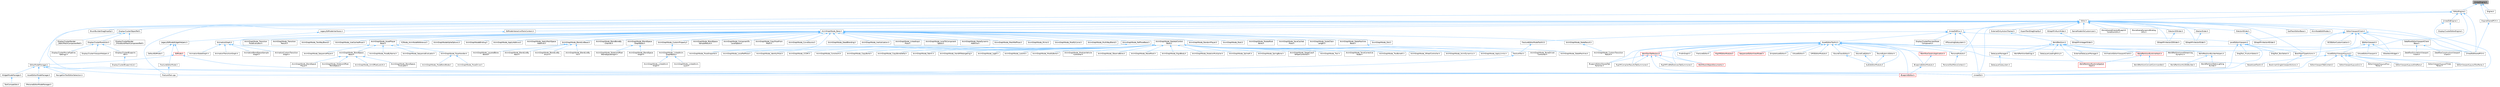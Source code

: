 digraph "UnrealEngine.h"
{
 // INTERACTIVE_SVG=YES
 // LATEX_PDF_SIZE
  bgcolor="transparent";
  edge [fontname=Helvetica,fontsize=10,labelfontname=Helvetica,labelfontsize=10];
  node [fontname=Helvetica,fontsize=10,shape=box,height=0.2,width=0.4];
  Node1 [id="Node000001",label="UnrealEngine.h",height=0.2,width=0.4,color="gray40", fillcolor="grey60", style="filled", fontcolor="black",tooltip=" "];
  Node1 -> Node2 [id="edge1_Node000001_Node000002",dir="back",color="steelblue1",style="solid",tooltip=" "];
  Node2 [id="Node000002",label="EditorEngine.h",height=0.2,width=0.4,color="grey40", fillcolor="white", style="filled",URL="$da/d0c/EditorEngine_8h.html",tooltip=" "];
  Node2 -> Node3 [id="edge2_Node000002_Node000003",dir="back",color="steelblue1",style="solid",tooltip=" "];
  Node3 [id="Node000003",label="BookMarkTypeActions.h",height=0.2,width=0.4,color="grey40", fillcolor="white", style="filled",URL="$d0/d2f/BookMarkTypeActions_8h.html",tooltip=" "];
  Node3 -> Node4 [id="edge3_Node000003_Node000004",dir="back",color="steelblue1",style="solid",tooltip=" "];
  Node4 [id="Node000004",label="BookmarkSingleViewportActions.h",height=0.2,width=0.4,color="grey40", fillcolor="white", style="filled",URL="$d3/dd5/BookmarkSingleViewportActions_8h.html",tooltip=" "];
  Node2 -> Node5 [id="edge4_Node000002_Node000005",dir="back",color="steelblue1",style="solid",tooltip=" "];
  Node5 [id="Node000005",label="Editor.h",height=0.2,width=0.4,color="grey40", fillcolor="white", style="filled",URL="$de/d6e/Editor_8h.html",tooltip=" "];
  Node5 -> Node6 [id="edge5_Node000005_Node000006",dir="back",color="steelblue1",style="solid",tooltip=" "];
  Node6 [id="Node000006",label="AnimGraphNode_Base.h",height=0.2,width=0.4,color="grey40", fillcolor="white", style="filled",URL="$d0/dfb/AnimGraphNode__Base_8h.html",tooltip=" "];
  Node6 -> Node7 [id="edge6_Node000006_Node000007",dir="back",color="steelblue1",style="solid",tooltip=" "];
  Node7 [id="Node000007",label="AnimGraphNodeAlphaOptions.h",height=0.2,width=0.4,color="grey40", fillcolor="white", style="filled",URL="$d6/df6/AnimGraphNodeAlphaOptions_8h.html",tooltip=" "];
  Node6 -> Node8 [id="edge7_Node000006_Node000008",dir="back",color="steelblue1",style="solid",tooltip=" "];
  Node8 [id="Node000008",label="AnimGraphNodeBinding.h",height=0.2,width=0.4,color="grey40", fillcolor="white", style="filled",URL="$d6/d3b/AnimGraphNodeBinding_8h.html",tooltip=" "];
  Node6 -> Node9 [id="edge8_Node000006_Node000009",dir="back",color="steelblue1",style="solid",tooltip=" "];
  Node9 [id="Node000009",label="AnimGraphNode_ApplyAdditive.h",height=0.2,width=0.4,color="grey40", fillcolor="white", style="filled",URL="$da/d67/AnimGraphNode__ApplyAdditive_8h.html",tooltip=" "];
  Node6 -> Node10 [id="edge9_Node000006_Node000010",dir="back",color="steelblue1",style="solid",tooltip=" "];
  Node10 [id="Node000010",label="AnimGraphNode_ApplyMeshSpace\lAdditive.h",height=0.2,width=0.4,color="grey40", fillcolor="white", style="filled",URL="$dd/dc4/AnimGraphNode__ApplyMeshSpaceAdditive_8h.html",tooltip=" "];
  Node6 -> Node11 [id="edge10_Node000006_Node000011",dir="back",color="steelblue1",style="solid",tooltip=" "];
  Node11 [id="Node000011",label="AnimGraphNode_AssetPlayer\lBase.h",height=0.2,width=0.4,color="grey40", fillcolor="white", style="filled",URL="$d1/d4f/AnimGraphNode__AssetPlayerBase_8h.html",tooltip=" "];
  Node11 -> Node12 [id="edge11_Node000011_Node000012",dir="back",color="steelblue1",style="solid",tooltip=" "];
  Node12 [id="Node000012",label="AnimGraphNode_BlendSpace\lBase.h",height=0.2,width=0.4,color="grey40", fillcolor="white", style="filled",URL="$d7/d6d/AnimGraphNode__BlendSpaceBase_8h.html",tooltip=" "];
  Node12 -> Node13 [id="edge12_Node000012_Node000013",dir="back",color="steelblue1",style="solid",tooltip=" "];
  Node13 [id="Node000013",label="AnimGraphNode_AimOffsetLookAt.h",height=0.2,width=0.4,color="grey40", fillcolor="white", style="filled",URL="$d2/daa/AnimGraphNode__AimOffsetLookAt_8h.html",tooltip=" "];
  Node12 -> Node14 [id="edge13_Node000012_Node000014",dir="back",color="steelblue1",style="solid",tooltip=" "];
  Node14 [id="Node000014",label="AnimGraphNode_BlendSpace\lEvaluator.h",height=0.2,width=0.4,color="grey40", fillcolor="white", style="filled",URL="$d0/d5d/AnimGraphNode__BlendSpaceEvaluator_8h.html",tooltip=" "];
  Node12 -> Node15 [id="edge14_Node000012_Node000015",dir="back",color="steelblue1",style="solid",tooltip=" "];
  Node15 [id="Node000015",label="AnimGraphNode_BlendSpace\lPlayer.h",height=0.2,width=0.4,color="grey40", fillcolor="white", style="filled",URL="$d2/d22/AnimGraphNode__BlendSpacePlayer_8h.html",tooltip=" "];
  Node12 -> Node16 [id="edge15_Node000012_Node000016",dir="back",color="steelblue1",style="solid",tooltip=" "];
  Node16 [id="Node000016",label="AnimGraphNode_RotationOffset\lBlendSpace.h",height=0.2,width=0.4,color="grey40", fillcolor="white", style="filled",URL="$dc/dd5/AnimGraphNode__RotationOffsetBlendSpace_8h.html",tooltip=" "];
  Node11 -> Node17 [id="edge16_Node000011_Node000017",dir="back",color="steelblue1",style="solid",tooltip=" "];
  Node17 [id="Node000017",label="AnimGraphNode_PoseByName.h",height=0.2,width=0.4,color="grey40", fillcolor="white", style="filled",URL="$d7/d02/AnimGraphNode__PoseByName_8h.html",tooltip=" "];
  Node11 -> Node18 [id="edge17_Node000011_Node000018",dir="back",color="steelblue1",style="solid",tooltip=" "];
  Node18 [id="Node000018",label="AnimGraphNode_PoseHandler.h",height=0.2,width=0.4,color="grey40", fillcolor="white", style="filled",URL="$df/dfb/AnimGraphNode__PoseHandler_8h.html",tooltip=" "];
  Node18 -> Node19 [id="edge18_Node000018_Node000019",dir="back",color="steelblue1",style="solid",tooltip=" "];
  Node19 [id="Node000019",label="AnimGraphNode_PoseBlendNode.h",height=0.2,width=0.4,color="grey40", fillcolor="white", style="filled",URL="$de/d70/AnimGraphNode__PoseBlendNode_8h.html",tooltip=" "];
  Node18 -> Node20 [id="edge19_Node000018_Node000020",dir="back",color="steelblue1",style="solid",tooltip=" "];
  Node20 [id="Node000020",label="AnimGraphNode_PoseDriver.h",height=0.2,width=0.4,color="grey40", fillcolor="white", style="filled",URL="$d7/d7d/AnimGraphNode__PoseDriver_8h.html",tooltip=" "];
  Node11 -> Node21 [id="edge20_Node000011_Node000021",dir="back",color="steelblue1",style="solid",tooltip=" "];
  Node21 [id="Node000021",label="AnimGraphNode_SequenceEvaluator.h",height=0.2,width=0.4,color="grey40", fillcolor="white", style="filled",URL="$d1/d1c/AnimGraphNode__SequenceEvaluator_8h.html",tooltip=" "];
  Node11 -> Node22 [id="edge21_Node000011_Node000022",dir="back",color="steelblue1",style="solid",tooltip=" "];
  Node22 [id="Node000022",label="AnimGraphNode_SequencePlayer.h",height=0.2,width=0.4,color="grey40", fillcolor="white", style="filled",URL="$d2/d91/AnimGraphNode__SequencePlayer_8h.html",tooltip=" "];
  Node6 -> Node23 [id="edge22_Node000006_Node000023",dir="back",color="steelblue1",style="solid",tooltip=" "];
  Node23 [id="Node000023",label="AnimGraphNode_BlendBoneBy\lChannel.h",height=0.2,width=0.4,color="grey40", fillcolor="white", style="filled",URL="$de/da9/AnimGraphNode__BlendBoneByChannel_8h.html",tooltip=" "];
  Node6 -> Node24 [id="edge23_Node000006_Node000024",dir="back",color="steelblue1",style="solid",tooltip=" "];
  Node24 [id="Node000024",label="AnimGraphNode_BlendListBase.h",height=0.2,width=0.4,color="grey40", fillcolor="white", style="filled",URL="$d7/d20/AnimGraphNode__BlendListBase_8h.html",tooltip=" "];
  Node24 -> Node25 [id="edge24_Node000024_Node000025",dir="back",color="steelblue1",style="solid",tooltip=" "];
  Node25 [id="Node000025",label="AnimGraphNode_BlendListBy\lBool.h",height=0.2,width=0.4,color="grey40", fillcolor="white", style="filled",URL="$d9/d9d/AnimGraphNode__BlendListByBool_8h.html",tooltip=" "];
  Node24 -> Node26 [id="edge25_Node000024_Node000026",dir="back",color="steelblue1",style="solid",tooltip=" "];
  Node26 [id="Node000026",label="AnimGraphNode_BlendListBy\lEnum.h",height=0.2,width=0.4,color="grey40", fillcolor="white", style="filled",URL="$de/d60/AnimGraphNode__BlendListByEnum_8h.html",tooltip=" "];
  Node24 -> Node27 [id="edge26_Node000024_Node000027",dir="back",color="steelblue1",style="solid",tooltip=" "];
  Node27 [id="Node000027",label="AnimGraphNode_BlendListBy\lInt.h",height=0.2,width=0.4,color="grey40", fillcolor="white", style="filled",URL="$dc/df2/AnimGraphNode__BlendListByInt_8h.html",tooltip=" "];
  Node24 -> Node28 [id="edge27_Node000024_Node000028",dir="back",color="steelblue1",style="solid",tooltip=" "];
  Node28 [id="Node000028",label="AnimGraphNode_LayeredBone\lBlend.h",height=0.2,width=0.4,color="grey40", fillcolor="white", style="filled",URL="$d2/d01/AnimGraphNode__LayeredBoneBlend_8h.html",tooltip=" "];
  Node6 -> Node29 [id="edge28_Node000006_Node000029",dir="back",color="steelblue1",style="solid",tooltip=" "];
  Node29 [id="Node000029",label="AnimGraphNode_BlendSpace\lGraphBase.h",height=0.2,width=0.4,color="grey40", fillcolor="white", style="filled",URL="$d6/d44/AnimGraphNode__BlendSpaceGraphBase_8h.html",tooltip=" "];
  Node29 -> Node30 [id="edge29_Node000029_Node000030",dir="back",color="steelblue1",style="solid",tooltip=" "];
  Node30 [id="Node000030",label="AnimGraphNode_BlendSpace\lGraph.h",height=0.2,width=0.4,color="grey40", fillcolor="white", style="filled",URL="$d7/d81/AnimGraphNode__BlendSpaceGraph_8h.html",tooltip=" "];
  Node29 -> Node31 [id="edge30_Node000029_Node000031",dir="back",color="steelblue1",style="solid",tooltip=" "];
  Node31 [id="Node000031",label="AnimGraphNode_RotationOffset\lBlendSpaceGraph.h",height=0.2,width=0.4,color="grey40", fillcolor="white", style="filled",URL="$d0/d4c/AnimGraphNode__RotationOffsetBlendSpaceGraph_8h.html",tooltip=" "];
  Node6 -> Node32 [id="edge31_Node000006_Node000032",dir="back",color="steelblue1",style="solid",tooltip=" "];
  Node32 [id="Node000032",label="AnimGraphNode_BlendSpace\lSampleResult.h",height=0.2,width=0.4,color="grey40", fillcolor="white", style="filled",URL="$de/df8/AnimGraphNode__BlendSpaceSampleResult_8h.html",tooltip=" "];
  Node6 -> Node33 [id="edge32_Node000006_Node000033",dir="back",color="steelblue1",style="solid",tooltip=" "];
  Node33 [id="Node000033",label="AnimGraphNode_ComponentTo\lLocalSpace.h",height=0.2,width=0.4,color="grey40", fillcolor="white", style="filled",URL="$d1/d3f/AnimGraphNode__ComponentToLocalSpace_8h.html",tooltip=" "];
  Node6 -> Node34 [id="edge33_Node000006_Node000034",dir="back",color="steelblue1",style="solid",tooltip=" "];
  Node34 [id="Node000034",label="AnimGraphNode_CopyPoseFrom\lMesh.h",height=0.2,width=0.4,color="grey40", fillcolor="white", style="filled",URL="$d6/d71/AnimGraphNode__CopyPoseFromMesh_8h.html",tooltip=" "];
  Node6 -> Node35 [id="edge34_Node000006_Node000035",dir="back",color="steelblue1",style="solid",tooltip=" "];
  Node35 [id="Node000035",label="AnimGraphNode_CurveSource.h",height=0.2,width=0.4,color="grey40", fillcolor="white", style="filled",URL="$dc/de5/AnimGraphNode__CurveSource_8h.html",tooltip=" "];
  Node6 -> Node36 [id="edge35_Node000006_Node000036",dir="back",color="steelblue1",style="solid",tooltip=" "];
  Node36 [id="Node000036",label="AnimGraphNode_CustomProperty.h",height=0.2,width=0.4,color="grey40", fillcolor="white", style="filled",URL="$d8/d3f/AnimGraphNode__CustomProperty_8h.html",tooltip=" "];
  Node36 -> Node37 [id="edge36_Node000036_Node000037",dir="back",color="steelblue1",style="solid",tooltip=" "];
  Node37 [id="Node000037",label="AnimGraphNode_LinkedAnim\lGraphBase.h",height=0.2,width=0.4,color="grey40", fillcolor="white", style="filled",URL="$d5/de1/AnimGraphNode__LinkedAnimGraphBase_8h.html",tooltip=" "];
  Node37 -> Node38 [id="edge37_Node000037_Node000038",dir="back",color="steelblue1",style="solid",tooltip=" "];
  Node38 [id="Node000038",label="AnimGraphNode_LinkedAnim\lGraph.h",height=0.2,width=0.4,color="grey40", fillcolor="white", style="filled",URL="$da/dd5/AnimGraphNode__LinkedAnimGraph_8h.html",tooltip=" "];
  Node37 -> Node39 [id="edge38_Node000037_Node000039",dir="back",color="steelblue1",style="solid",tooltip=" "];
  Node39 [id="Node000039",label="AnimGraphNode_LinkedAnim\lLayer.h",height=0.2,width=0.4,color="grey40", fillcolor="white", style="filled",URL="$dc/d51/AnimGraphNode__LinkedAnimLayer_8h.html",tooltip=" "];
  Node6 -> Node40 [id="edge39_Node000006_Node000040",dir="back",color="steelblue1",style="solid",tooltip=" "];
  Node40 [id="Node000040",label="AnimGraphNode_DeadBlending.h",height=0.2,width=0.4,color="grey40", fillcolor="white", style="filled",URL="$d8/d73/AnimGraphNode__DeadBlending_8h.html",tooltip=" "];
  Node6 -> Node41 [id="edge40_Node000006_Node000041",dir="back",color="steelblue1",style="solid",tooltip=" "];
  Node41 [id="Node000041",label="AnimGraphNode_Inertialization.h",height=0.2,width=0.4,color="grey40", fillcolor="white", style="filled",URL="$d7/d66/AnimGraphNode__Inertialization_8h.html",tooltip=" "];
  Node6 -> Node42 [id="edge41_Node000006_Node000042",dir="back",color="steelblue1",style="solid",tooltip=" "];
  Node42 [id="Node000042",label="AnimGraphNode_LinkedInput\lPose.h",height=0.2,width=0.4,color="grey40", fillcolor="white", style="filled",URL="$d7/d8c/AnimGraphNode__LinkedInputPose_8h.html",tooltip=" "];
  Node6 -> Node43 [id="edge42_Node000006_Node000043",dir="back",color="steelblue1",style="solid",tooltip=" "];
  Node43 [id="Node000043",label="AnimGraphNode_LocalToComponent\lSpace.h",height=0.2,width=0.4,color="grey40", fillcolor="white", style="filled",URL="$d6/d01/AnimGraphNode__LocalToComponentSpace_8h.html",tooltip=" "];
  Node6 -> Node44 [id="edge43_Node000006_Node000044",dir="back",color="steelblue1",style="solid",tooltip=" "];
  Node44 [id="Node000044",label="AnimGraphNode_MakeDynamic\lAdditive.h",height=0.2,width=0.4,color="grey40", fillcolor="white", style="filled",URL="$d4/dc9/AnimGraphNode__MakeDynamicAdditive_8h.html",tooltip=" "];
  Node6 -> Node45 [id="edge44_Node000006_Node000045",dir="back",color="steelblue1",style="solid",tooltip=" "];
  Node45 [id="Node000045",label="AnimGraphNode_MeshRefPose.h",height=0.2,width=0.4,color="grey40", fillcolor="white", style="filled",URL="$d3/d58/AnimGraphNode__MeshRefPose_8h.html",tooltip=" "];
  Node6 -> Node46 [id="edge45_Node000006_Node000046",dir="back",color="steelblue1",style="solid",tooltip=" "];
  Node46 [id="Node000046",label="AnimGraphNode_Mirror.h",height=0.2,width=0.4,color="grey40", fillcolor="white", style="filled",URL="$de/d96/AnimGraphNode__Mirror_8h.html",tooltip=" "];
  Node6 -> Node47 [id="edge46_Node000006_Node000047",dir="back",color="steelblue1",style="solid",tooltip=" "];
  Node47 [id="Node000047",label="AnimGraphNode_ModifyCurve.h",height=0.2,width=0.4,color="grey40", fillcolor="white", style="filled",URL="$d5/d09/AnimGraphNode__ModifyCurve_8h.html",tooltip=" "];
  Node6 -> Node48 [id="edge47_Node000006_Node000048",dir="back",color="steelblue1",style="solid",tooltip=" "];
  Node48 [id="Node000048",label="AnimGraphNode_MultiWayBlend.h",height=0.2,width=0.4,color="grey40", fillcolor="white", style="filled",URL="$dd/dcb/AnimGraphNode__MultiWayBlend_8h.html",tooltip=" "];
  Node6 -> Node49 [id="edge48_Node000006_Node000049",dir="back",color="steelblue1",style="solid",tooltip=" "];
  Node49 [id="Node000049",label="AnimGraphNode_PoseSnapshot.h",height=0.2,width=0.4,color="grey40", fillcolor="white", style="filled",URL="$d1/d92/AnimGraphNode__PoseSnapshot_8h.html",tooltip=" "];
  Node6 -> Node50 [id="edge49_Node000006_Node000050",dir="back",color="steelblue1",style="solid",tooltip=" "];
  Node50 [id="Node000050",label="AnimGraphNode_RandomPlayer.h",height=0.2,width=0.4,color="grey40", fillcolor="white", style="filled",URL="$dc/d48/AnimGraphNode__RandomPlayer_8h.html",tooltip=" "];
  Node6 -> Node51 [id="edge50_Node000006_Node000051",dir="back",color="steelblue1",style="solid",tooltip=" "];
  Node51 [id="Node000051",label="AnimGraphNode_RefPoseBase.h",height=0.2,width=0.4,color="grey40", fillcolor="white", style="filled",URL="$d8/d34/AnimGraphNode__RefPoseBase_8h.html",tooltip=" "];
  Node51 -> Node52 [id="edge51_Node000051_Node000052",dir="back",color="steelblue1",style="solid",tooltip=" "];
  Node52 [id="Node000052",label="AnimGraphNode_IdentityPose.h",height=0.2,width=0.4,color="grey40", fillcolor="white", style="filled",URL="$d8/dac/AnimGraphNode__IdentityPose_8h.html",tooltip=" "];
  Node51 -> Node53 [id="edge52_Node000051_Node000053",dir="back",color="steelblue1",style="solid",tooltip=" "];
  Node53 [id="Node000053",label="AnimGraphNode_LocalRefPose.h",height=0.2,width=0.4,color="grey40", fillcolor="white", style="filled",URL="$df/d6f/AnimGraphNode__LocalRefPose_8h.html",tooltip=" "];
  Node51 -> Node49 [id="edge53_Node000051_Node000049",dir="back",color="steelblue1",style="solid",tooltip=" "];
  Node6 -> Node54 [id="edge54_Node000006_Node000054",dir="back",color="steelblue1",style="solid",tooltip=" "];
  Node54 [id="Node000054",label="AnimGraphNode_Root.h",height=0.2,width=0.4,color="grey40", fillcolor="white", style="filled",URL="$d2/d39/AnimGraphNode__Root_8h.html",tooltip=" "];
  Node6 -> Node55 [id="edge55_Node000006_Node000055",dir="back",color="steelblue1",style="solid",tooltip=" "];
  Node55 [id="Node000055",label="AnimGraphNode_RotateRoot\lBone.h",height=0.2,width=0.4,color="grey40", fillcolor="white", style="filled",URL="$d4/de0/AnimGraphNode__RotateRootBone_8h.html",tooltip=" "];
  Node6 -> Node56 [id="edge56_Node000006_Node000056",dir="back",color="steelblue1",style="solid",tooltip=" "];
  Node56 [id="Node000056",label="AnimGraphNode_SaveCached\lPose.h",height=0.2,width=0.4,color="grey40", fillcolor="white", style="filled",URL="$df/d5e/AnimGraphNode__SaveCachedPose_8h.html",tooltip=" "];
  Node6 -> Node57 [id="edge57_Node000006_Node000057",dir="back",color="steelblue1",style="solid",tooltip=" "];
  Node57 [id="Node000057",label="AnimGraphNode_ScaleChain\lLength.h",height=0.2,width=0.4,color="grey40", fillcolor="white", style="filled",URL="$d9/df8/AnimGraphNode__ScaleChainLength_8h.html",tooltip=" "];
  Node6 -> Node58 [id="edge58_Node000006_Node000058",dir="back",color="steelblue1",style="solid",tooltip=" "];
  Node58 [id="Node000058",label="AnimGraphNode_SkeletalControl\lBase.h",height=0.2,width=0.4,color="grey40", fillcolor="white", style="filled",URL="$d9/dff/AnimGraphNode__SkeletalControlBase_8h.html",tooltip=" "];
  Node58 -> Node59 [id="edge59_Node000058_Node000059",dir="back",color="steelblue1",style="solid",tooltip=" "];
  Node59 [id="Node000059",label="AnimGraphNode_AnimDynamics.h",height=0.2,width=0.4,color="grey40", fillcolor="white", style="filled",URL="$da/dc2/AnimGraphNode__AnimDynamics_8h.html",tooltip=" "];
  Node58 -> Node60 [id="edge60_Node000058_Node000060",dir="back",color="steelblue1",style="solid",tooltip=" "];
  Node60 [id="Node000060",label="AnimGraphNode_ApplyLimits.h",height=0.2,width=0.4,color="grey40", fillcolor="white", style="filled",URL="$dc/d36/AnimGraphNode__ApplyLimits_8h.html",tooltip=" "];
  Node58 -> Node61 [id="edge61_Node000058_Node000061",dir="back",color="steelblue1",style="solid",tooltip=" "];
  Node61 [id="Node000061",label="AnimGraphNode_BoneDriven\lController.h",height=0.2,width=0.4,color="grey40", fillcolor="white", style="filled",URL="$df/df3/AnimGraphNode__BoneDrivenController_8h.html",tooltip=" "];
  Node58 -> Node62 [id="edge62_Node000058_Node000062",dir="back",color="steelblue1",style="solid",tooltip=" "];
  Node62 [id="Node000062",label="AnimGraphNode_CCDIK.h",height=0.2,width=0.4,color="grey40", fillcolor="white", style="filled",URL="$df/d0d/AnimGraphNode__CCDIK_8h.html",tooltip=" "];
  Node58 -> Node63 [id="edge63_Node000058_Node000063",dir="back",color="steelblue1",style="solid",tooltip=" "];
  Node63 [id="Node000063",label="AnimGraphNode_Constraint.h",height=0.2,width=0.4,color="grey40", fillcolor="white", style="filled",URL="$d2/d98/AnimGraphNode__Constraint_8h.html",tooltip=" "];
  Node58 -> Node64 [id="edge64_Node000058_Node000064",dir="back",color="steelblue1",style="solid",tooltip=" "];
  Node64 [id="Node000064",label="AnimGraphNode_CopyBone.h",height=0.2,width=0.4,color="grey40", fillcolor="white", style="filled",URL="$dc/de6/AnimGraphNode__CopyBone_8h.html",tooltip=" "];
  Node58 -> Node65 [id="edge65_Node000058_Node000065",dir="back",color="steelblue1",style="solid",tooltip=" "];
  Node65 [id="Node000065",label="AnimGraphNode_CopyBoneDelta.h",height=0.2,width=0.4,color="grey40", fillcolor="white", style="filled",URL="$d8/d60/AnimGraphNode__CopyBoneDelta_8h.html",tooltip=" "];
  Node58 -> Node66 [id="edge66_Node000058_Node000066",dir="back",color="steelblue1",style="solid",tooltip=" "];
  Node66 [id="Node000066",label="AnimGraphNode_Fabrik.h",height=0.2,width=0.4,color="grey40", fillcolor="white", style="filled",URL="$d6/d79/AnimGraphNode__Fabrik_8h.html",tooltip=" "];
  Node58 -> Node67 [id="edge67_Node000058_Node000067",dir="back",color="steelblue1",style="solid",tooltip=" "];
  Node67 [id="Node000067",label="AnimGraphNode_HandIKRetargeting.h",height=0.2,width=0.4,color="grey40", fillcolor="white", style="filled",URL="$dd/dee/AnimGraphNode__HandIKRetargeting_8h.html",tooltip=" "];
  Node58 -> Node68 [id="edge68_Node000058_Node000068",dir="back",color="steelblue1",style="solid",tooltip=" "];
  Node68 [id="Node000068",label="AnimGraphNode_LegIK.h",height=0.2,width=0.4,color="grey40", fillcolor="white", style="filled",URL="$d3/d59/AnimGraphNode__LegIK_8h.html",tooltip=" "];
  Node58 -> Node69 [id="edge69_Node000058_Node000069",dir="back",color="steelblue1",style="solid",tooltip=" "];
  Node69 [id="Node000069",label="AnimGraphNode_LookAt.h",height=0.2,width=0.4,color="grey40", fillcolor="white", style="filled",URL="$dd/de3/AnimGraphNode__LookAt_8h.html",tooltip=" "];
  Node58 -> Node70 [id="edge70_Node000058_Node000070",dir="back",color="steelblue1",style="solid",tooltip=" "];
  Node70 [id="Node000070",label="AnimGraphNode_ModifyBone.h",height=0.2,width=0.4,color="grey40", fillcolor="white", style="filled",URL="$d1/d8e/AnimGraphNode__ModifyBone_8h.html",tooltip=" "];
  Node58 -> Node71 [id="edge71_Node000058_Node000071",dir="back",color="steelblue1",style="solid",tooltip=" "];
  Node71 [id="Node000071",label="AnimGraphNode_ModularVehicle\lController.h",height=0.2,width=0.4,color="grey40", fillcolor="white", style="filled",URL="$d3/d04/AnimGraphNode__ModularVehicleController_8h.html",tooltip=" "];
  Node58 -> Node72 [id="edge72_Node000058_Node000072",dir="back",color="steelblue1",style="solid",tooltip=" "];
  Node72 [id="Node000072",label="AnimGraphNode_ObserveBone.h",height=0.2,width=0.4,color="grey40", fillcolor="white", style="filled",URL="$d0/dcc/AnimGraphNode__ObserveBone_8h.html",tooltip=" "];
  Node58 -> Node73 [id="edge73_Node000058_Node000073",dir="back",color="steelblue1",style="solid",tooltip=" "];
  Node73 [id="Node000073",label="AnimGraphNode_ResetRoot.h",height=0.2,width=0.4,color="grey40", fillcolor="white", style="filled",URL="$dd/da9/AnimGraphNode__ResetRoot_8h.html",tooltip=" "];
  Node58 -> Node74 [id="edge74_Node000058_Node000074",dir="back",color="steelblue1",style="solid",tooltip=" "];
  Node74 [id="Node000074",label="AnimGraphNode_RigidBody.h",height=0.2,width=0.4,color="grey40", fillcolor="white", style="filled",URL="$d0/d05/AnimGraphNode__RigidBody_8h.html",tooltip=" "];
  Node58 -> Node75 [id="edge75_Node000058_Node000075",dir="back",color="steelblue1",style="solid",tooltip=" "];
  Node75 [id="Node000075",label="AnimGraphNode_RotationMultiplier.h",height=0.2,width=0.4,color="grey40", fillcolor="white", style="filled",URL="$d6/d16/AnimGraphNode__RotationMultiplier_8h.html",tooltip=" "];
  Node58 -> Node76 [id="edge76_Node000058_Node000076",dir="back",color="steelblue1",style="solid",tooltip=" "];
  Node76 [id="Node000076",label="AnimGraphNode_SplineIK.h",height=0.2,width=0.4,color="grey40", fillcolor="white", style="filled",URL="$d0/d7e/AnimGraphNode__SplineIK_8h.html",tooltip=" "];
  Node58 -> Node77 [id="edge77_Node000058_Node000077",dir="back",color="steelblue1",style="solid",tooltip=" "];
  Node77 [id="Node000077",label="AnimGraphNode_SpringBone.h",height=0.2,width=0.4,color="grey40", fillcolor="white", style="filled",URL="$dc/d38/AnimGraphNode__SpringBone_8h.html",tooltip=" "];
  Node58 -> Node78 [id="edge78_Node000058_Node000078",dir="back",color="steelblue1",style="solid",tooltip=" "];
  Node78 [id="Node000078",label="AnimGraphNode_StageCoach\lWheelController.h",height=0.2,width=0.4,color="grey40", fillcolor="white", style="filled",URL="$d6/dbe/AnimGraphNode__StageCoachWheelController_8h.html",tooltip=" "];
  Node58 -> Node79 [id="edge79_Node000058_Node000079",dir="back",color="steelblue1",style="solid",tooltip=" "];
  Node79 [id="Node000079",label="AnimGraphNode_Trail.h",height=0.2,width=0.4,color="grey40", fillcolor="white", style="filled",URL="$d4/d5a/AnimGraphNode__Trail_8h.html",tooltip=" "];
  Node58 -> Node80 [id="edge80_Node000058_Node000080",dir="back",color="steelblue1",style="solid",tooltip=" "];
  Node80 [id="Node000080",label="AnimGraphNode_TwistCorrective\lNode.h",height=0.2,width=0.4,color="grey40", fillcolor="white", style="filled",URL="$de/d7f/AnimGraphNode__TwistCorrectiveNode_8h.html",tooltip=" "];
  Node58 -> Node81 [id="edge81_Node000058_Node000081",dir="back",color="steelblue1",style="solid",tooltip=" "];
  Node81 [id="Node000081",label="AnimGraphNode_TwoBoneIK.h",height=0.2,width=0.4,color="grey40", fillcolor="white", style="filled",URL="$d1/dc2/AnimGraphNode__TwoBoneIK_8h.html",tooltip=" "];
  Node58 -> Node82 [id="edge82_Node000058_Node000082",dir="back",color="steelblue1",style="solid",tooltip=" "];
  Node82 [id="Node000082",label="AnimGraphNode_WheelController.h",height=0.2,width=0.4,color="grey40", fillcolor="white", style="filled",URL="$df/de4/AnimGraphNode__WheelController_8h.html",tooltip=" "];
  Node6 -> Node83 [id="edge83_Node000006_Node000083",dir="back",color="steelblue1",style="solid",tooltip=" "];
  Node83 [id="Node000083",label="AnimGraphNode_Slot.h",height=0.2,width=0.4,color="grey40", fillcolor="white", style="filled",URL="$df/d63/AnimGraphNode__Slot_8h.html",tooltip=" "];
  Node6 -> Node84 [id="edge84_Node000006_Node000084",dir="back",color="steelblue1",style="solid",tooltip=" "];
  Node84 [id="Node000084",label="AnimGraphNode_StateMachine\lBase.h",height=0.2,width=0.4,color="grey40", fillcolor="white", style="filled",URL="$dc/d11/AnimGraphNode__StateMachineBase_8h.html",tooltip=" "];
  Node84 -> Node85 [id="edge85_Node000084_Node000085",dir="back",color="steelblue1",style="solid",tooltip=" "];
  Node85 [id="Node000085",label="AnimGraphNode_StateMachine.h",height=0.2,width=0.4,color="grey40", fillcolor="white", style="filled",URL="$d9/d4d/AnimGraphNode__StateMachine_8h.html",tooltip=" "];
  Node6 -> Node86 [id="edge86_Node000006_Node000086",dir="back",color="steelblue1",style="solid",tooltip=" "];
  Node86 [id="Node000086",label="AnimGraphNode_StateResult.h",height=0.2,width=0.4,color="grey40", fillcolor="white", style="filled",URL="$d3/d7e/AnimGraphNode__StateResult_8h.html",tooltip=" "];
  Node86 -> Node87 [id="edge87_Node000086_Node000087",dir="back",color="steelblue1",style="solid",tooltip=" "];
  Node87 [id="Node000087",label="AnimGraphNode_CustomTransition\lResult.h",height=0.2,width=0.4,color="grey40", fillcolor="white", style="filled",URL="$df/d6e/AnimGraphNode__CustomTransitionResult_8h.html",tooltip=" "];
  Node6 -> Node88 [id="edge88_Node000006_Node000088",dir="back",color="steelblue1",style="solid",tooltip=" "];
  Node88 [id="Node000088",label="AnimGraphNode_Transition\lPoseEvaluator.h",height=0.2,width=0.4,color="grey40", fillcolor="white", style="filled",URL="$d8/dec/AnimGraphNode__TransitionPoseEvaluator_8h.html",tooltip=" "];
  Node6 -> Node89 [id="edge89_Node000006_Node000089",dir="back",color="steelblue1",style="solid",tooltip=" "];
  Node89 [id="Node000089",label="AnimGraphNode_Transition\lResult.h",height=0.2,width=0.4,color="grey40", fillcolor="white", style="filled",URL="$d7/d74/AnimGraphNode__TransitionResult_8h.html",tooltip=" "];
  Node6 -> Node90 [id="edge90_Node000006_Node000090",dir="back",color="steelblue1",style="solid",tooltip=" "];
  Node90 [id="Node000090",label="AnimGraphNode_TwoWayBlend.h",height=0.2,width=0.4,color="grey40", fillcolor="white", style="filled",URL="$d0/df0/AnimGraphNode__TwoWayBlend_8h.html",tooltip=" "];
  Node6 -> Node91 [id="edge91_Node000006_Node000091",dir="back",color="steelblue1",style="solid",tooltip=" "];
  Node91 [id="Node000091",label="AnimGraphNode_UseCachedPose.h",height=0.2,width=0.4,color="grey40", fillcolor="white", style="filled",URL="$d8/d30/AnimGraphNode__UseCachedPose_8h.html",tooltip=" "];
  Node6 -> Node92 [id="edge92_Node000006_Node000092",dir="back",color="steelblue1",style="solid",tooltip=" "];
  Node92 [id="Node000092",label="AnimationGraph.h",height=0.2,width=0.4,color="grey40", fillcolor="white", style="filled",URL="$df/d2e/AnimationGraph_8h.html",tooltip=" "];
  Node92 -> Node93 [id="edge93_Node000092_Node000093",dir="back",color="steelblue1",style="solid",tooltip=" "];
  Node93 [id="Node000093",label="AnimationBlendSpaceSample\lGraph.h",height=0.2,width=0.4,color="grey40", fillcolor="white", style="filled",URL="$d1/d35/AnimationBlendSpaceSampleGraph_8h.html",tooltip=" "];
  Node92 -> Node94 [id="edge94_Node000092_Node000094",dir="back",color="steelblue1",style="solid",tooltip=" "];
  Node94 [id="Node000094",label="AnimationCustomTransition\lGraph.h",height=0.2,width=0.4,color="grey40", fillcolor="white", style="filled",URL="$dc/d6c/AnimationCustomTransitionGraph_8h.html",tooltip=" "];
  Node92 -> Node95 [id="edge95_Node000092_Node000095",dir="back",color="steelblue1",style="solid",tooltip=" "];
  Node95 [id="Node000095",label="AnimationStateGraph.h",height=0.2,width=0.4,color="grey40", fillcolor="white", style="filled",URL="$d1/d71/AnimationStateGraph_8h.html",tooltip=" "];
  Node92 -> Node96 [id="edge96_Node000092_Node000096",dir="back",color="steelblue1",style="solid",tooltip=" "];
  Node96 [id="Node000096",label="AnimationTransitionGraph.h",height=0.2,width=0.4,color="grey40", fillcolor="white", style="filled",URL="$d2/d0b/AnimationTransitionGraph_8h.html",tooltip=" "];
  Node6 -> Node97 [id="edge97_Node000006_Node000097",dir="back",color="steelblue1",style="solid",tooltip=" "];
  Node97 [id="Node000097",label="K2Node_AnimNodeReference.h",height=0.2,width=0.4,color="grey40", fillcolor="white", style="filled",URL="$d2/d81/K2Node__AnimNodeReference_8h.html",tooltip=" "];
  Node5 -> Node98 [id="edge98_Node000005_Node000098",dir="back",color="steelblue1",style="solid",tooltip=" "];
  Node98 [id="Node000098",label="AnimNodeEditModes.h",height=0.2,width=0.4,color="grey40", fillcolor="white", style="filled",URL="$db/dde/AnimNodeEditModes_8h.html",tooltip=" "];
  Node5 -> Node3 [id="edge99_Node000005_Node000003",dir="back",color="steelblue1",style="solid",tooltip=" "];
  Node5 -> Node99 [id="edge100_Node000005_Node000099",dir="back",color="steelblue1",style="solid",tooltip=" "];
  Node99 [id="Node000099",label="BrushBuilderDragDropOp.h",height=0.2,width=0.4,color="grey40", fillcolor="white", style="filled",URL="$d9/d56/BrushBuilderDragDropOp_8h.html",tooltip=" "];
  Node5 -> Node100 [id="edge101_Node000005_Node000100",dir="back",color="steelblue1",style="solid",tooltip=" "];
  Node100 [id="Node000100",label="DisplayClusterObjectRef.h",height=0.2,width=0.4,color="grey40", fillcolor="white", style="filled",URL="$d9/d87/DisplayClusterObjectRef_8h.html",tooltip=" "];
  Node100 -> Node101 [id="edge102_Node000100_Node000101",dir="back",color="steelblue1",style="solid",tooltip=" "];
  Node101 [id="Node000101",label="DisplayClusterRender\l_ProceduralMeshComponentRef.h",height=0.2,width=0.4,color="grey40", fillcolor="white", style="filled",URL="$da/dbe/DisplayClusterRender__ProceduralMeshComponentRef_8h.html",tooltip=" "];
  Node100 -> Node102 [id="edge103_Node000100_Node000102",dir="back",color="steelblue1",style="solid",tooltip=" "];
  Node102 [id="Node000102",label="DisplayClusterRender\l_StaticMeshComponentRef.h",height=0.2,width=0.4,color="grey40", fillcolor="white", style="filled",URL="$dd/d84/DisplayClusterRender__StaticMeshComponentRef_8h.html",tooltip=" "];
  Node100 -> Node103 [id="edge104_Node000100_Node000103",dir="back",color="steelblue1",style="solid",tooltip=" "];
  Node103 [id="Node000103",label="DisplayClusterRootActor.h",height=0.2,width=0.4,color="grey40", fillcolor="white", style="filled",URL="$d0/d41/DisplayClusterRootActor_8h.html",tooltip=" "];
  Node103 -> Node104 [id="edge105_Node000103_Node000104",dir="back",color="steelblue1",style="solid",tooltip=" "];
  Node104 [id="Node000104",label="DisplayClusterMoviePipeline\lSettings.h",height=0.2,width=0.4,color="grey40", fillcolor="white", style="filled",URL="$d7/d56/DisplayClusterMoviePipelineSettings_8h.html",tooltip=" "];
  Node103 -> Node105 [id="edge106_Node000103_Node000105",dir="back",color="steelblue1",style="solid",tooltip=" "];
  Node105 [id="Node000105",label="DisplayClusterViewportHelpers.h",height=0.2,width=0.4,color="grey40", fillcolor="white", style="filled",URL="$d6/d8b/DisplayClusterViewportHelpers_8h.html",tooltip=" "];
  Node103 -> Node106 [id="edge107_Node000103_Node000106",dir="back",color="steelblue1",style="solid",tooltip=" "];
  Node106 [id="Node000106",label="IDisplayClusterBlueprint\lAPI.h",height=0.2,width=0.4,color="grey40", fillcolor="white", style="filled",URL="$d6/dd6/IDisplayClusterBlueprintAPI_8h.html",tooltip=" "];
  Node106 -> Node107 [id="edge108_Node000106_Node000107",dir="back",color="steelblue1",style="solid",tooltip=" "];
  Node107 [id="Node000107",label="DisplayClusterBlueprintLib.h",height=0.2,width=0.4,color="grey40", fillcolor="white", style="filled",URL="$d9/d13/DisplayClusterBlueprintLib_8h.html",tooltip=" "];
  Node5 -> Node108 [id="edge109_Node000005_Node000108",dir="back",color="steelblue1",style="solid",tooltip=" "];
  Node108 [id="Node000108",label="EdModeInteractiveToolsContext.h",height=0.2,width=0.4,color="grey40", fillcolor="white", style="filled",URL="$d7/da4/EdModeInteractiveToolsContext_8h.html",tooltip=" "];
  Node108 -> Node109 [id="edge110_Node000108_Node000109",dir="back",color="steelblue1",style="solid",tooltip=" "];
  Node109 [id="Node000109",label="FractureTool.h",height=0.2,width=0.4,color="grey40", fillcolor="white", style="filled",URL="$d4/d30/FractureTool_8h.html",tooltip=" "];
  Node109 -> Node110 [id="edge111_Node000109_Node000110",dir="back",color="steelblue1",style="solid",tooltip=" "];
  Node110 [id="Node000110",label="FractureTool.cpp",height=0.2,width=0.4,color="grey40", fillcolor="white", style="filled",URL="$dc/d9a/FractureTool_8cpp.html",tooltip=" "];
  Node5 -> Node111 [id="edge112_Node000005_Node000111",dir="back",color="steelblue1",style="solid",tooltip=" "];
  Node111 [id="Node000111",label="EditorModeManager.h",height=0.2,width=0.4,color="grey40", fillcolor="white", style="filled",URL="$d9/dca/EditorModeManager_8h.html",tooltip=" "];
  Node111 -> Node112 [id="edge113_Node000111_Node000112",dir="back",color="steelblue1",style="solid",tooltip=" "];
  Node112 [id="Node000112",label="AssetEditorModeManager.h",height=0.2,width=0.4,color="grey40", fillcolor="white", style="filled",URL="$db/d83/AssetEditorModeManager_8h.html",tooltip=" "];
  Node112 -> Node113 [id="edge114_Node000112_Node000113",dir="back",color="steelblue1",style="solid",tooltip=" "];
  Node113 [id="Node000113",label="IPersonaEditorModeManager.h",height=0.2,width=0.4,color="grey40", fillcolor="white", style="filled",URL="$d7/dda/IPersonaEditorModeManager_8h.html",tooltip=" "];
  Node111 -> Node110 [id="edge115_Node000111_Node000110",dir="back",color="steelblue1",style="solid",tooltip=" "];
  Node111 -> Node114 [id="edge116_Node000111_Node000114",dir="back",color="steelblue1",style="solid",tooltip=" "];
  Node114 [id="Node000114",label="NavigationToolEditorSelection.h",height=0.2,width=0.4,color="grey40", fillcolor="white", style="filled",URL="$d8/dc1/NavigationToolEditorSelection_8h.html",tooltip=" "];
  Node111 -> Node115 [id="edge117_Node000111_Node000115",dir="back",color="steelblue1",style="solid",tooltip=" "];
  Node115 [id="Node000115",label="UnrealEd.h",height=0.2,width=0.4,color="grey40", fillcolor="white", style="filled",URL="$d2/d5f/UnrealEd_8h.html",tooltip=" "];
  Node111 -> Node116 [id="edge118_Node000111_Node000116",dir="back",color="steelblue1",style="solid",tooltip=" "];
  Node116 [id="Node000116",label="WidgetModeManager.h",height=0.2,width=0.4,color="grey40", fillcolor="white", style="filled",URL="$d7/d49/WidgetModeManager_8h.html",tooltip=" "];
  Node116 -> Node117 [id="edge119_Node000116_Node000117",dir="back",color="steelblue1",style="solid",tooltip=" "];
  Node117 [id="Node000117",label="ToolCompatible.h",height=0.2,width=0.4,color="grey40", fillcolor="white", style="filled",URL="$d4/d38/ToolCompatible_8h.html",tooltip=" "];
  Node5 -> Node118 [id="edge120_Node000005_Node000118",dir="back",color="steelblue1",style="solid",tooltip=" "];
  Node118 [id="Node000118",label="EditorViewportClient.h",height=0.2,width=0.4,color="grey40", fillcolor="white", style="filled",URL="$d4/d41/EditorViewportClient_8h.html",tooltip=" "];
  Node118 -> Node119 [id="edge121_Node000118_Node000119",dir="back",color="steelblue1",style="solid",tooltip=" "];
  Node119 [id="Node000119",label="AnimationEditorViewportClient.h",height=0.2,width=0.4,color="grey40", fillcolor="white", style="filled",URL="$d1/d45/AnimationEditorViewportClient_8h.html",tooltip=" "];
  Node118 -> Node120 [id="edge122_Node000118_Node000120",dir="back",color="steelblue1",style="solid",tooltip=" "];
  Node120 [id="Node000120",label="DataflowEditorViewportClient\lBase.h",height=0.2,width=0.4,color="grey40", fillcolor="white", style="filled",URL="$d8/ddd/DataflowEditorViewportClientBase_8h.html",tooltip=" "];
  Node120 -> Node121 [id="edge123_Node000120_Node000121",dir="back",color="steelblue1",style="solid",tooltip=" "];
  Node121 [id="Node000121",label="DataflowConstructionViewport\lClient.h",height=0.2,width=0.4,color="grey40", fillcolor="white", style="filled",URL="$d5/da1/DataflowConstructionViewportClient_8h.html",tooltip=" "];
  Node120 -> Node122 [id="edge124_Node000120_Node000122",dir="back",color="steelblue1",style="solid",tooltip=" "];
  Node122 [id="Node000122",label="DataflowSimulationViewport\lClient.h",height=0.2,width=0.4,color="grey40", fillcolor="white", style="filled",URL="$da/d6a/DataflowSimulationViewportClient_8h.html",tooltip=" "];
  Node118 -> Node123 [id="edge125_Node000118_Node000123",dir="back",color="steelblue1",style="solid",tooltip=" "];
  Node123 [id="Node000123",label="ISCSEditorCustomization.h",height=0.2,width=0.4,color="grey40", fillcolor="white", style="filled",URL="$de/d19/ISCSEditorCustomization_8h.html",tooltip=" "];
  Node118 -> Node124 [id="edge126_Node000118_Node000124",dir="back",color="steelblue1",style="solid",tooltip=" "];
  Node124 [id="Node000124",label="LevelEditorViewport.h",height=0.2,width=0.4,color="grey40", fillcolor="white", style="filled",URL="$d4/ddf/LevelEditorViewport_8h.html",tooltip=" "];
  Node124 -> Node3 [id="edge127_Node000124_Node000003",dir="back",color="steelblue1",style="solid",tooltip=" "];
  Node124 -> Node125 [id="edge128_Node000124_Node000125",dir="back",color="steelblue1",style="solid",tooltip=" "];
  Node125 [id="Node000125",label="DragTool_BoxSelect.h",height=0.2,width=0.4,color="grey40", fillcolor="white", style="filled",URL="$da/dbf/DragTool__BoxSelect_8h.html",tooltip=" "];
  Node124 -> Node126 [id="edge129_Node000124_Node000126",dir="back",color="steelblue1",style="solid",tooltip=" "];
  Node126 [id="Node000126",label="DragTool_FrustumSelect.h",height=0.2,width=0.4,color="grey40", fillcolor="white", style="filled",URL="$db/de7/DragTool__FrustumSelect_8h.html",tooltip=" "];
  Node124 -> Node110 [id="edge130_Node000124_Node000110",dir="back",color="steelblue1",style="solid",tooltip=" "];
  Node124 -> Node115 [id="edge131_Node000124_Node000115",dir="back",color="steelblue1",style="solid",tooltip=" "];
  Node118 -> Node127 [id="edge132_Node000118_Node000127",dir="back",color="steelblue1",style="solid",tooltip=" "];
  Node127 [id="Node000127",label="SEditorViewport.h",height=0.2,width=0.4,color="grey40", fillcolor="white", style="filled",URL="$dd/de0/SEditorViewport_8h.html",tooltip=" "];
  Node127 -> Node128 [id="edge133_Node000127_Node000128",dir="back",color="steelblue1",style="solid",tooltip=" "];
  Node128 [id="Node000128",label="AssetEditorViewportLayout.h",height=0.2,width=0.4,color="grey40", fillcolor="white", style="filled",URL="$df/d46/AssetEditorViewportLayout_8h.html",tooltip=" "];
  Node128 -> Node129 [id="edge134_Node000128_Node000129",dir="back",color="steelblue1",style="solid",tooltip=" "];
  Node129 [id="Node000129",label="BaseAssetToolkit.h",height=0.2,width=0.4,color="grey40", fillcolor="white", style="filled",URL="$d4/d85/BaseAssetToolkit_8h.html",tooltip=" "];
  Node128 -> Node130 [id="edge135_Node000128_Node000130",dir="back",color="steelblue1",style="solid",tooltip=" "];
  Node130 [id="Node000130",label="EditorViewportLayout2x2.h",height=0.2,width=0.4,color="grey40", fillcolor="white", style="filled",URL="$df/dbd/EditorViewportLayout2x2_8h.html",tooltip=" "];
  Node128 -> Node131 [id="edge136_Node000128_Node000131",dir="back",color="steelblue1",style="solid",tooltip=" "];
  Node131 [id="Node000131",label="EditorViewportLayoutFour\lPanes.h",height=0.2,width=0.4,color="grey40", fillcolor="white", style="filled",URL="$d4/d84/EditorViewportLayoutFourPanes_8h.html",tooltip=" "];
  Node128 -> Node132 [id="edge137_Node000128_Node000132",dir="back",color="steelblue1",style="solid",tooltip=" "];
  Node132 [id="Node000132",label="EditorViewportLayoutOnePane.h",height=0.2,width=0.4,color="grey40", fillcolor="white", style="filled",URL="$d2/da6/EditorViewportLayoutOnePane_8h.html",tooltip=" "];
  Node128 -> Node133 [id="edge138_Node000128_Node000133",dir="back",color="steelblue1",style="solid",tooltip=" "];
  Node133 [id="Node000133",label="EditorViewportLayoutThree\lPanes.h",height=0.2,width=0.4,color="grey40", fillcolor="white", style="filled",URL="$d2/d25/EditorViewportLayoutThreePanes_8h.html",tooltip=" "];
  Node128 -> Node134 [id="edge139_Node000128_Node000134",dir="back",color="steelblue1",style="solid",tooltip=" "];
  Node134 [id="Node000134",label="EditorViewportLayoutTwoPanes.h",height=0.2,width=0.4,color="grey40", fillcolor="white", style="filled",URL="$dc/d66/EditorViewportLayoutTwoPanes_8h.html",tooltip=" "];
  Node128 -> Node135 [id="edge140_Node000128_Node000135",dir="back",color="steelblue1",style="solid",tooltip=" "];
  Node135 [id="Node000135",label="EditorViewportTabContent.h",height=0.2,width=0.4,color="grey40", fillcolor="white", style="filled",URL="$d9/da4/EditorViewportTabContent_8h.html",tooltip=" "];
  Node127 -> Node136 [id="edge141_Node000127_Node000136",dir="back",color="steelblue1",style="solid",tooltip=" "];
  Node136 [id="Node000136",label="SAssetEditorViewport.h",height=0.2,width=0.4,color="grey40", fillcolor="white", style="filled",URL="$df/d5a/SAssetEditorViewport_8h.html",tooltip=" "];
  Node127 -> Node137 [id="edge142_Node000127_Node000137",dir="back",color="steelblue1",style="solid",tooltip=" "];
  Node137 [id="Node000137",label="SSkeletonWidget.h",height=0.2,width=0.4,color="grey40", fillcolor="white", style="filled",URL="$dd/da7/SSkeletonWidget_8h.html",tooltip=" "];
  Node118 -> Node137 [id="edge143_Node000118_Node000137",dir="back",color="steelblue1",style="solid",tooltip=" "];
  Node118 -> Node115 [id="edge144_Node000118_Node000115",dir="back",color="steelblue1",style="solid",tooltip=" "];
  Node118 -> Node138 [id="edge145_Node000118_Node000138",dir="back",color="steelblue1",style="solid",tooltip=" "];
  Node138 [id="Node000138",label="UnrealEdSharedPCH.h",height=0.2,width=0.4,color="grey40", fillcolor="white", style="filled",URL="$d1/de6/UnrealEdSharedPCH_8h.html",tooltip=" "];
  Node5 -> Node139 [id="edge146_Node000005_Node000139",dir="back",color="steelblue1",style="solid",tooltip=" "];
  Node139 [id="Node000139",label="ExportTextDragDropOp.h",height=0.2,width=0.4,color="grey40", fillcolor="white", style="filled",URL="$de/d5c/ExportTextDragDropOp_8h.html",tooltip=" "];
  Node5 -> Node140 [id="edge147_Node000005_Node000140",dir="back",color="steelblue1",style="solid",tooltip=" "];
  Node140 [id="Node000140",label="ExternalDirtyActorsTracker.h",height=0.2,width=0.4,color="grey40", fillcolor="white", style="filled",URL="$db/d89/ExternalDirtyActorsTracker_8h.html",tooltip=" "];
  Node140 -> Node141 [id="edge148_Node000140_Node000141",dir="back",color="steelblue1",style="solid",tooltip=" "];
  Node141 [id="Node000141",label="WorldPartition.h",height=0.2,width=0.4,color="grey40", fillcolor="white", style="filled",URL="$de/d1e/WorldPartition_8h.html",tooltip=" "];
  Node141 -> Node142 [id="edge149_Node000141_Node000142",dir="back",color="steelblue1",style="solid",tooltip=" "];
  Node142 [id="Node000142",label="DataLayerLoadingPolicy.h",height=0.2,width=0.4,color="grey40", fillcolor="white", style="filled",URL="$d4/d49/DataLayerLoadingPolicy_8h.html",tooltip=" "];
  Node141 -> Node143 [id="edge150_Node000141_Node000143",dir="back",color="steelblue1",style="solid",tooltip=" "];
  Node143 [id="Node000143",label="DataLayerManager.h",height=0.2,width=0.4,color="grey40", fillcolor="white", style="filled",URL="$de/d96/DataLayerManager_8h.html",tooltip=" "];
  Node143 -> Node144 [id="edge151_Node000143_Node000144",dir="back",color="steelblue1",style="solid",tooltip=" "];
  Node144 [id="Node000144",label="DataLayerSubsystem.h",height=0.2,width=0.4,color="grey40", fillcolor="white", style="filled",URL="$d2/d5d/DataLayerSubsystem_8h.html",tooltip=" "];
  Node141 -> Node145 [id="edge152_Node000141_Node000145",dir="back",color="steelblue1",style="solid",tooltip=" "];
  Node145 [id="Node000145",label="ExternalDataLayerManager.h",height=0.2,width=0.4,color="grey40", fillcolor="white", style="filled",URL="$d3/d7d/ExternalDataLayerManager_8h.html",tooltip=" "];
  Node141 -> Node146 [id="edge153_Node000141_Node000146",dir="back",color="steelblue1",style="solid",tooltip=" "];
  Node146 [id="Node000146",label="WorldPartitionBuilderHelpers.h",height=0.2,width=0.4,color="grey40", fillcolor="white", style="filled",URL="$db/dc0/WorldPartitionBuilderHelpers_8h.html",tooltip=" "];
  Node146 -> Node147 [id="edge154_Node000146_Node000147",dir="back",color="steelblue1",style="solid",tooltip=" "];
  Node147 [id="Node000147",label="WorldPartitionHLODsBuilder.h",height=0.2,width=0.4,color="grey40", fillcolor="white", style="filled",URL="$d3/d76/WorldPartitionHLODsBuilder_8h.html",tooltip=" "];
  Node146 -> Node148 [id="edge155_Node000146_Node000148",dir="back",color="steelblue1",style="solid",tooltip=" "];
  Node148 [id="Node000148",label="WorldPartitionStaticLighting\lBuilder.h",height=0.2,width=0.4,color="grey40", fillcolor="white", style="filled",URL="$d7/dfd/WorldPartitionStaticLightingBuilder_8h.html",tooltip=" "];
  Node141 -> Node149 [id="edge156_Node000141_Node000149",dir="back",color="steelblue1",style="solid",tooltip=" "];
  Node149 [id="Node000149",label="WorldPartitionLevelStreaming\lDynamic.h",height=0.2,width=0.4,color="grey40", fillcolor="white", style="filled",URL="$d4/d21/WorldPartitionLevelStreamingDynamic_8h.html",tooltip=" "];
  Node141 -> Node150 [id="edge157_Node000141_Node000150",dir="back",color="steelblue1",style="solid",tooltip=" "];
  Node150 [id="Node000150",label="WorldPartitionRuntimeHash.h",height=0.2,width=0.4,color="red", fillcolor="#FFF0F0", style="filled",URL="$d9/df1/WorldPartitionRuntimeHash_8h.html",tooltip=" "];
  Node150 -> Node151 [id="edge158_Node000150_Node000151",dir="back",color="steelblue1",style="solid",tooltip=" "];
  Node151 [id="Node000151",label="WorldPartitionConvertCommandlet.h",height=0.2,width=0.4,color="grey40", fillcolor="white", style="filled",URL="$db/d15/WorldPartitionConvertCommandlet_8h.html",tooltip=" "];
  Node150 -> Node154 [id="edge159_Node000150_Node000154",dir="back",color="steelblue1",style="solid",tooltip=" "];
  Node154 [id="Node000154",label="WorldPartitionRuntimeSpatial\lHash.h",height=0.2,width=0.4,color="red", fillcolor="#FFF0F0", style="filled",URL="$da/dbe/WorldPartitionRuntimeSpatialHash_8h.html",tooltip=" "];
  Node141 -> Node154 [id="edge160_Node000141_Node000154",dir="back",color="steelblue1",style="solid",tooltip=" "];
  Node141 -> Node158 [id="edge161_Node000141_Node000158",dir="back",color="steelblue1",style="solid",tooltip=" "];
  Node158 [id="Node000158",label="WorldPartitionSettings.h",height=0.2,width=0.4,color="grey40", fillcolor="white", style="filled",URL="$de/d7a/WorldPartitionSettings_8h.html",tooltip=" "];
  Node5 -> Node110 [id="edge162_Node000005_Node000110",dir="back",color="steelblue1",style="solid",tooltip=" "];
  Node5 -> Node159 [id="edge163_Node000005_Node000159",dir="back",color="steelblue1",style="solid",tooltip=" "];
  Node159 [id="Node000159",label="GameModeInfoCustomizer.h",height=0.2,width=0.4,color="grey40", fillcolor="white", style="filled",URL="$d5/df3/GameModeInfoCustomizer_8h.html",tooltip=" "];
  Node5 -> Node160 [id="edge164_Node000005_Node000160",dir="back",color="steelblue1",style="solid",tooltip=" "];
  Node160 [id="Node000160",label="LegacyEdModeInterfaces.h",height=0.2,width=0.4,color="grey40", fillcolor="white", style="filled",URL="$da/d0a/LegacyEdModeInterfaces_8h.html",tooltip=" "];
  Node160 -> Node161 [id="edge165_Node000160_Node000161",dir="back",color="steelblue1",style="solid",tooltip=" "];
  Node161 [id="Node000161",label="LegacyEdModeWidgetHelpers.h",height=0.2,width=0.4,color="grey40", fillcolor="white", style="filled",URL="$da/dc8/LegacyEdModeWidgetHelpers_8h.html",tooltip=" "];
  Node161 -> Node162 [id="edge166_Node000161_Node000162",dir="back",color="steelblue1",style="solid",tooltip=" "];
  Node162 [id="Node000162",label="DefaultEdMode.h",height=0.2,width=0.4,color="grey40", fillcolor="white", style="filled",URL="$dc/db7/DefaultEdMode_8h.html",tooltip=" "];
  Node161 -> Node163 [id="edge167_Node000161_Node000163",dir="back",color="steelblue1",style="solid",tooltip=" "];
  Node163 [id="Node000163",label="EdMode.h",height=0.2,width=0.4,color="red", fillcolor="#FFF0F0", style="filled",URL="$d9/d84/EdMode_8h.html",tooltip=" "];
  Node163 -> Node111 [id="edge168_Node000163_Node000111",dir="back",color="steelblue1",style="solid",tooltip=" "];
  Node163 -> Node115 [id="edge169_Node000163_Node000115",dir="back",color="steelblue1",style="solid",tooltip=" "];
  Node161 -> Node166 [id="edge170_Node000161_Node000166",dir="back",color="steelblue1",style="solid",tooltip=" "];
  Node166 [id="Node000166",label="FractureEditorMode.h",height=0.2,width=0.4,color="grey40", fillcolor="white", style="filled",URL="$d2/d73/FractureEditorMode_8h.html",tooltip=" "];
  Node166 -> Node110 [id="edge171_Node000166_Node000110",dir="back",color="steelblue1",style="solid",tooltip=" "];
  Node5 -> Node167 [id="edge172_Node000005_Node000167",dir="back",color="steelblue1",style="solid",tooltip=" "];
  Node167 [id="Node000167",label="MovieSceneDirectorBlueprint\lConditionUtils.h",height=0.2,width=0.4,color="grey40", fillcolor="white", style="filled",URL="$d4/d8a/MovieSceneDirectorBlueprintConditionUtils_8h.html",tooltip=" "];
  Node5 -> Node168 [id="edge173_Node000005_Node000168",dir="back",color="steelblue1",style="solid",tooltip=" "];
  Node168 [id="Node000168",label="MovieSceneDynamicBinding\lUtils.h",height=0.2,width=0.4,color="grey40", fillcolor="white", style="filled",URL="$df/dce/MovieSceneDynamicBindingUtils_8h.html",tooltip=" "];
  Node5 -> Node169 [id="edge174_Node000005_Node000169",dir="back",color="steelblue1",style="solid",tooltip=" "];
  Node169 [id="Node000169",label="PersonaModule.h",height=0.2,width=0.4,color="grey40", fillcolor="white", style="filled",URL="$de/d74/PersonaModule_8h.html",tooltip=" "];
  Node169 -> Node170 [id="edge175_Node000169_Node000170",dir="back",color="steelblue1",style="solid",tooltip=" "];
  Node170 [id="Node000170",label="PersonaToolMenuContext.h",height=0.2,width=0.4,color="grey40", fillcolor="white", style="filled",URL="$d6/d6c/PersonaToolMenuContext_8h.html",tooltip=" "];
  Node5 -> Node171 [id="edge176_Node000005_Node000171",dir="back",color="steelblue1",style="solid",tooltip=" "];
  Node171 [id="Node000171",label="SGraphPinNumSlider.h",height=0.2,width=0.4,color="grey40", fillcolor="white", style="filled",URL="$d5/d00/SGraphPinNumSlider_8h.html",tooltip=" "];
  Node171 -> Node172 [id="edge177_Node000171_Node000172",dir="back",color="steelblue1",style="solid",tooltip=" "];
  Node172 [id="Node000172",label="SGraphPinIntegerSlider.h",height=0.2,width=0.4,color="grey40", fillcolor="white", style="filled",URL="$da/d60/SGraphPinIntegerSlider_8h.html",tooltip=" "];
  Node5 -> Node173 [id="edge178_Node000005_Node000173",dir="back",color="steelblue1",style="solid",tooltip=" "];
  Node173 [id="Node000173",label="SGraphPinVector2DSlider.h",height=0.2,width=0.4,color="grey40", fillcolor="white", style="filled",URL="$d7/d05/SGraphPinVector2DSlider_8h.html",tooltip=" "];
  Node5 -> Node174 [id="edge179_Node000005_Node000174",dir="back",color="steelblue1",style="solid",tooltip=" "];
  Node174 [id="Node000174",label="SGraphPinVectorSlider.h",height=0.2,width=0.4,color="grey40", fillcolor="white", style="filled",URL="$dc/d38/SGraphPinVectorSlider_8h.html",tooltip=" "];
  Node5 -> Node175 [id="edge180_Node000005_Node000175",dir="back",color="steelblue1",style="solid",tooltip=" "];
  Node175 [id="Node000175",label="SVector2DSlider.h",height=0.2,width=0.4,color="grey40", fillcolor="white", style="filled",URL="$de/d67/SVector2DSlider_8h.html",tooltip=" "];
  Node175 -> Node173 [id="edge181_Node000175_Node000173",dir="back",color="steelblue1",style="solid",tooltip=" "];
  Node5 -> Node176 [id="edge182_Node000005_Node000176",dir="back",color="steelblue1",style="solid",tooltip=" "];
  Node176 [id="Node000176",label="SVector4Slider.h",height=0.2,width=0.4,color="grey40", fillcolor="white", style="filled",URL="$d4/dec/SVector4Slider_8h.html",tooltip=" "];
  Node176 -> Node177 [id="edge183_Node000176_Node000177",dir="back",color="steelblue1",style="solid",tooltip=" "];
  Node177 [id="Node000177",label="SGraphPinVector4Slider.h",height=0.2,width=0.4,color="grey40", fillcolor="white", style="filled",URL="$d9/db8/SGraphPinVector4Slider_8h.html",tooltip=" "];
  Node5 -> Node178 [id="edge184_Node000005_Node000178",dir="back",color="steelblue1",style="solid",tooltip=" "];
  Node178 [id="Node000178",label="SVectorSlider.h",height=0.2,width=0.4,color="grey40", fillcolor="white", style="filled",URL="$d2/db5/SVectorSlider_8h.html",tooltip=" "];
  Node178 -> Node174 [id="edge185_Node000178_Node000174",dir="back",color="steelblue1",style="solid",tooltip=" "];
  Node5 -> Node179 [id="edge186_Node000005_Node000179",dir="back",color="steelblue1",style="solid",tooltip=" "];
  Node179 [id="Node000179",label="SubTrackEditorBase.h",height=0.2,width=0.4,color="grey40", fillcolor="white", style="filled",URL="$db/d33/SubTrackEditorBase_8h.html",tooltip=" "];
  Node5 -> Node115 [id="edge187_Node000005_Node000115",dir="back",color="steelblue1",style="solid",tooltip=" "];
  Node5 -> Node180 [id="edge188_Node000005_Node000180",dir="back",color="steelblue1",style="solid",tooltip=" "];
  Node180 [id="Node000180",label="UnrealEdMisc.h",height=0.2,width=0.4,color="grey40", fillcolor="white", style="filled",URL="$da/d70/UnrealEdMisc_8h.html",tooltip=" "];
  Node180 -> Node181 [id="edge189_Node000180_Node000181",dir="back",color="steelblue1",style="solid",tooltip=" "];
  Node181 [id="Node000181",label="AssetEditorToolkit.h",height=0.2,width=0.4,color="grey40", fillcolor="white", style="filled",URL="$d9/d8b/AssetEditorToolkit_8h.html",tooltip=" "];
  Node181 -> Node119 [id="edge190_Node000181_Node000119",dir="back",color="steelblue1",style="solid",tooltip=" "];
  Node181 -> Node182 [id="edge191_Node000181_Node000182",dir="back",color="steelblue1",style="solid",tooltip=" "];
  Node182 [id="Node000182",label="AudioEditorModule.h",height=0.2,width=0.4,color="grey40", fillcolor="white", style="filled",URL="$d4/d28/AudioEditorModule_8h.html",tooltip=" "];
  Node181 -> Node129 [id="edge192_Node000181_Node000129",dir="back",color="steelblue1",style="solid",tooltip=" "];
  Node181 -> Node183 [id="edge193_Node000181_Node000183",dir="back",color="steelblue1",style="solid",tooltip=" "];
  Node183 [id="Node000183",label="BlueprintEditor.h",height=0.2,width=0.4,color="red", fillcolor="#FFF0F0", style="filled",URL="$df/d7d/BlueprintEditor_8h.html",tooltip=" "];
  Node181 -> Node196 [id="edge194_Node000181_Node000196",dir="back",color="steelblue1",style="solid",tooltip=" "];
  Node196 [id="Node000196",label="BlueprintEditorModule.h",height=0.2,width=0.4,color="grey40", fillcolor="white", style="filled",URL="$df/d39/BlueprintEditorModule_8h.html",tooltip=" "];
  Node196 -> Node183 [id="edge195_Node000196_Node000183",dir="back",color="steelblue1",style="solid",tooltip=" "];
  Node181 -> Node197 [id="edge196_Node000181_Node000197",dir="back",color="steelblue1",style="solid",tooltip=" "];
  Node197 [id="Node000197",label="BlueprintEditorSharedTab\lFactories.h",height=0.2,width=0.4,color="grey40", fillcolor="white", style="filled",URL="$d3/d15/BlueprintEditorSharedTabFactories_8h.html",tooltip=" "];
  Node181 -> Node198 [id="edge197_Node000181_Node000198",dir="back",color="steelblue1",style="solid",tooltip=" "];
  Node198 [id="Node000198",label="FindInGraph.h",height=0.2,width=0.4,color="grey40", fillcolor="white", style="filled",URL="$de/d36/FindInGraph_8h.html",tooltip=" "];
  Node181 -> Node199 [id="edge198_Node000181_Node000199",dir="back",color="steelblue1",style="solid",tooltip=" "];
  Node199 [id="Node000199",label="FractureEditor.h",height=0.2,width=0.4,color="grey40", fillcolor="white", style="filled",URL="$db/df2/FractureEditor_8h.html",tooltip=" "];
  Node181 -> Node200 [id="edge199_Node000181_Node000200",dir="back",color="steelblue1",style="solid",tooltip=" "];
  Node200 [id="Node000200",label="ISoundClassEditor.h",height=0.2,width=0.4,color="grey40", fillcolor="white", style="filled",URL="$de/db1/ISoundClassEditor_8h.html",tooltip=" "];
  Node200 -> Node182 [id="edge200_Node000200_Node000182",dir="back",color="steelblue1",style="solid",tooltip=" "];
  Node181 -> Node201 [id="edge201_Node000181_Node000201",dir="back",color="steelblue1",style="solid",tooltip=" "];
  Node201 [id="Node000201",label="ISoundCueEditor.h",height=0.2,width=0.4,color="grey40", fillcolor="white", style="filled",URL="$d6/d6a/ISoundCueEditor_8h.html",tooltip=" "];
  Node201 -> Node182 [id="edge202_Node000201_Node000182",dir="back",color="steelblue1",style="solid",tooltip=" "];
  Node181 -> Node202 [id="edge203_Node000181_Node000202",dir="back",color="steelblue1",style="solid",tooltip=" "];
  Node202 [id="Node000202",label="ISoundSubmixEditor.h",height=0.2,width=0.4,color="grey40", fillcolor="white", style="filled",URL="$dd/dca/ISoundSubmixEditor_8h.html",tooltip=" "];
  Node202 -> Node182 [id="edge204_Node000202_Node000182",dir="back",color="steelblue1",style="solid",tooltip=" "];
  Node181 -> Node169 [id="edge205_Node000181_Node000169",dir="back",color="steelblue1",style="solid",tooltip=" "];
  Node181 -> Node203 [id="edge206_Node000181_Node000203",dir="back",color="steelblue1",style="solid",tooltip=" "];
  Node203 [id="Node000203",label="RigVMCompilerResultsTabSummoner.h",height=0.2,width=0.4,color="grey40", fillcolor="white", style="filled",URL="$dd/d05/RigVMCompilerResultsTabSummoner_8h.html",tooltip=" "];
  Node181 -> Node204 [id="edge207_Node000181_Node000204",dir="back",color="steelblue1",style="solid",tooltip=" "];
  Node204 [id="Node000204",label="RigVMEditorModule.h",height=0.2,width=0.4,color="red", fillcolor="#FFF0F0", style="filled",URL="$df/d47/RigVMEditorModule_8h.html",tooltip=" "];
  Node181 -> Node210 [id="edge208_Node000181_Node000210",dir="back",color="steelblue1",style="solid",tooltip=" "];
  Node210 [id="Node000210",label="RigVMFindReferencesTabSummoner.h",height=0.2,width=0.4,color="grey40", fillcolor="white", style="filled",URL="$d5/d7d/RigVMFindReferencesTabSummoner_8h.html",tooltip=" "];
  Node181 -> Node211 [id="edge209_Node000181_Node000211",dir="back",color="steelblue1",style="solid",tooltip=" "];
  Node211 [id="Node000211",label="SequencerEditorViewModel.h",height=0.2,width=0.4,color="red", fillcolor="#FFF0F0", style="filled",URL="$da/d57/SequencerEditorViewModel_8h.html",tooltip=" "];
  Node181 -> Node221 [id="edge210_Node000181_Node000221",dir="back",color="steelblue1",style="solid",tooltip=" "];
  Node221 [id="Node000221",label="SimpleAssetEditor.h",height=0.2,width=0.4,color="grey40", fillcolor="white", style="filled",URL="$da/d6e/SimpleAssetEditor_8h.html",tooltip=" "];
  Node181 -> Node222 [id="edge211_Node000181_Node000222",dir="back",color="steelblue1",style="solid",tooltip=" "];
  Node222 [id="Node000222",label="UAssetEditor.h",height=0.2,width=0.4,color="grey40", fillcolor="white", style="filled",URL="$da/dda/UAssetEditor_8h.html",tooltip=" "];
  Node181 -> Node223 [id="edge212_Node000181_Node000223",dir="back",color="steelblue1",style="solid",tooltip=" "];
  Node223 [id="Node000223",label="UMGEditorModule.h",height=0.2,width=0.4,color="grey40", fillcolor="white", style="filled",URL="$db/d6a/UMGEditorModule_8h.html",tooltip=" "];
  Node181 -> Node138 [id="edge213_Node000181_Node000138",dir="back",color="steelblue1",style="solid",tooltip=" "];
  Node181 -> Node224 [id="edge214_Node000181_Node000224",dir="back",color="steelblue1",style="solid",tooltip=" "];
  Node224 [id="Node000224",label="WorkflowCentricApplication.h",height=0.2,width=0.4,color="red", fillcolor="#FFF0F0", style="filled",URL="$dc/dc7/WorkflowCentricApplication_8h.html",tooltip=" "];
  Node224 -> Node196 [id="edge215_Node000224_Node000196",dir="back",color="steelblue1",style="solid",tooltip=" "];
  Node181 -> Node227 [id="edge216_Node000181_Node000227",dir="back",color="steelblue1",style="solid",tooltip=" "];
  Node227 [id="Node000227",label="WorkflowTabFactory.h",height=0.2,width=0.4,color="red", fillcolor="#FFF0F0", style="filled",URL="$d9/dfb/WorkflowTabFactory_8h.html",tooltip=" "];
  Node227 -> Node183 [id="edge217_Node000227_Node000183",dir="back",color="steelblue1",style="solid",tooltip=" "];
  Node227 -> Node197 [id="edge218_Node000227_Node000197",dir="back",color="steelblue1",style="solid",tooltip=" "];
  Node227 -> Node203 [id="edge219_Node000227_Node000203",dir="back",color="steelblue1",style="solid",tooltip=" "];
  Node227 -> Node210 [id="edge220_Node000227_Node000210",dir="back",color="steelblue1",style="solid",tooltip=" "];
  Node227 -> Node234 [id="edge221_Node000227_Node000234",dir="back",color="steelblue1",style="solid",tooltip=" "];
  Node234 [id="Node000234",label="WorkflowUObjectDocuments.h",height=0.2,width=0.4,color="red", fillcolor="#FFF0F0", style="filled",URL="$d1/db5/WorkflowUObjectDocuments_8h.html",tooltip=" "];
  Node181 -> Node234 [id="edge222_Node000181_Node000234",dir="back",color="steelblue1",style="solid",tooltip=" "];
  Node180 -> Node236 [id="edge223_Node000180_Node000236",dir="back",color="steelblue1",style="solid",tooltip=" "];
  Node236 [id="Node000236",label="DisplayClusterPreviewShare\lComponent.h",height=0.2,width=0.4,color="grey40", fillcolor="white", style="filled",URL="$d0/d2c/DisplayClusterPreviewShareComponent_8h.html",tooltip=" "];
  Node180 -> Node237 [id="edge224_Node000180_Node000237",dir="back",color="steelblue1",style="solid",tooltip=" "];
  Node237 [id="Node000237",label="FractureEditorModeToolkit.h",height=0.2,width=0.4,color="grey40", fillcolor="white", style="filled",URL="$da/d01/FractureEditorModeToolkit_8h.html",tooltip=" "];
  Node237 -> Node109 [id="edge225_Node000237_Node000109",dir="back",color="steelblue1",style="solid",tooltip=" "];
  Node180 -> Node124 [id="edge226_Node000180_Node000124",dir="back",color="steelblue1",style="solid",tooltip=" "];
  Node180 -> Node115 [id="edge227_Node000180_Node000115",dir="back",color="steelblue1",style="solid",tooltip=" "];
  Node180 -> Node238 [id="edge228_Node000180_Node000238",dir="back",color="steelblue1",style="solid",tooltip=" "];
  Node238 [id="Node000238",label="VPScoutingSubsystem.h",height=0.2,width=0.4,color="grey40", fillcolor="white", style="filled",URL="$df/d2a/VPScoutingSubsystem_8h.html",tooltip=" "];
  Node5 -> Node138 [id="edge229_Node000005_Node000138",dir="back",color="steelblue1",style="solid",tooltip=" "];
  Node2 -> Node115 [id="edge230_Node000002_Node000115",dir="back",color="steelblue1",style="solid",tooltip=" "];
  Node2 -> Node239 [id="edge231_Node000002_Node000239",dir="back",color="steelblue1",style="solid",tooltip=" "];
  Node239 [id="Node000239",label="UnrealEdEngine.h",height=0.2,width=0.4,color="grey40", fillcolor="white", style="filled",URL="$d2/d51/UnrealEdEngine_8h.html",tooltip=" "];
  Node239 -> Node240 [id="edge232_Node000239_Node000240",dir="back",color="steelblue1",style="solid",tooltip=" "];
  Node240 [id="Node000240",label="DisplayClusterEditorEngine.h",height=0.2,width=0.4,color="grey40", fillcolor="white", style="filled",URL="$d3/d58/DisplayClusterEditorEngine_8h.html",tooltip=" "];
  Node239 -> Node115 [id="edge233_Node000239_Node000115",dir="back",color="steelblue1",style="solid",tooltip=" "];
  Node2 -> Node138 [id="edge234_Node000002_Node000138",dir="back",color="steelblue1",style="solid",tooltip=" "];
  Node1 -> Node241 [id="edge235_Node000001_Node000241",dir="back",color="steelblue1",style="solid",tooltip=" "];
  Node241 [id="Node000241",label="Engine.h",height=0.2,width=0.4,color="grey40", fillcolor="white", style="filled",URL="$d1/d34/Public_2Engine_8h.html",tooltip=" "];
  Node1 -> Node242 [id="edge236_Node000001_Node000242",dir="back",color="steelblue1",style="solid",tooltip=" "];
  Node242 [id="Node000242",label="EngineSharedPCH.h",height=0.2,width=0.4,color="grey40", fillcolor="white", style="filled",URL="$dc/dbb/EngineSharedPCH_8h.html",tooltip=" "];
  Node242 -> Node138 [id="edge237_Node000242_Node000138",dir="back",color="steelblue1",style="solid",tooltip=" "];
}
